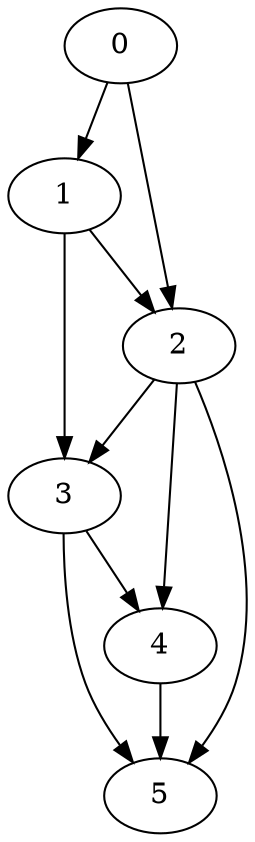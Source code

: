 digraph {
	0 [label=0]
	1 [label=1]
	2 [label=2]
	3 [label=3]
	4 [label=4]
	5 [label=5]
	0 -> 1
	0 -> 2
	1 -> 3
	1 -> 2
	2 -> 4
	2 -> 5
	2 -> 3
	3 -> 5
	3 -> 4
	4 -> 5
}
